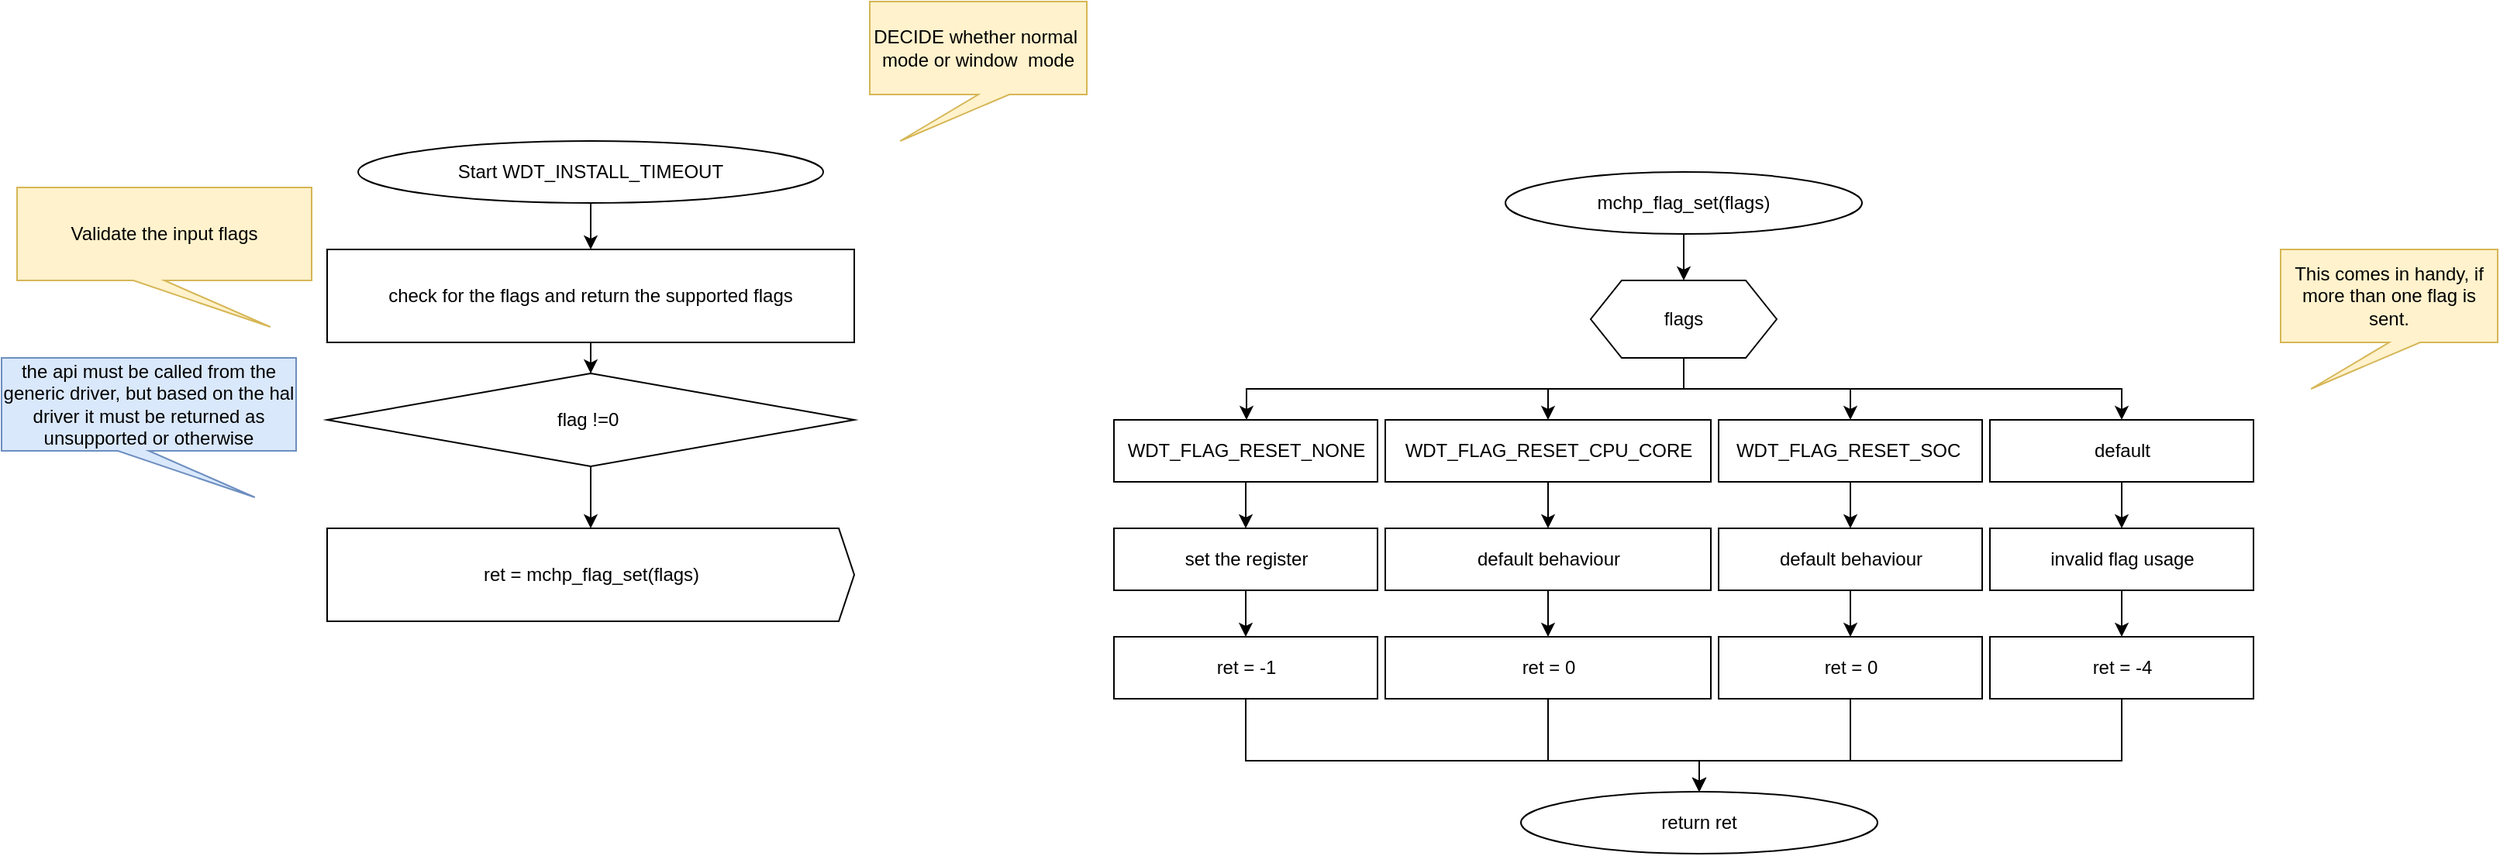 <mxfile version="26.0.16">
  <diagram name="Page-1" id="SfNQfvxZLO02fJ4jTmW9">
    <mxGraphModel dx="1147" dy="1782" grid="1" gridSize="10" guides="1" tooltips="1" connect="1" arrows="1" fold="1" page="1" pageScale="1" pageWidth="850" pageHeight="1100" math="0" shadow="0">
      <root>
        <mxCell id="0" />
        <mxCell id="1" parent="0" />
        <mxCell id="bzrSZ7aLA33_47RsIpQv-3" value="" style="edgeStyle=orthogonalEdgeStyle;rounded=0;orthogonalLoop=1;jettySize=auto;html=1;" edge="1" parent="1" source="bzrSZ7aLA33_47RsIpQv-1" target="bzrSZ7aLA33_47RsIpQv-2">
          <mxGeometry relative="1" as="geometry" />
        </mxCell>
        <mxCell id="bzrSZ7aLA33_47RsIpQv-1" value="Start WDT_INSTALL_TIMEOUT" style="ellipse;whiteSpace=wrap;html=1;" vertex="1" parent="1">
          <mxGeometry x="290" y="70" width="300" height="40" as="geometry" />
        </mxCell>
        <mxCell id="bzrSZ7aLA33_47RsIpQv-5" value="" style="edgeStyle=orthogonalEdgeStyle;rounded=0;orthogonalLoop=1;jettySize=auto;html=1;" edge="1" parent="1" source="bzrSZ7aLA33_47RsIpQv-2" target="bzrSZ7aLA33_47RsIpQv-4">
          <mxGeometry relative="1" as="geometry" />
        </mxCell>
        <mxCell id="bzrSZ7aLA33_47RsIpQv-2" value="check for the flags and return the supported flags" style="whiteSpace=wrap;html=1;" vertex="1" parent="1">
          <mxGeometry x="270" y="140" width="340" height="60" as="geometry" />
        </mxCell>
        <mxCell id="bzrSZ7aLA33_47RsIpQv-12" value="" style="edgeStyle=orthogonalEdgeStyle;rounded=0;orthogonalLoop=1;jettySize=auto;html=1;" edge="1" parent="1" source="bzrSZ7aLA33_47RsIpQv-4" target="bzrSZ7aLA33_47RsIpQv-11">
          <mxGeometry relative="1" as="geometry" />
        </mxCell>
        <mxCell id="bzrSZ7aLA33_47RsIpQv-4" value="flag !=0&amp;nbsp;" style="rhombus;whiteSpace=wrap;html=1;" vertex="1" parent="1">
          <mxGeometry x="270" y="220" width="340" height="60" as="geometry" />
        </mxCell>
        <mxCell id="bzrSZ7aLA33_47RsIpQv-6" value="DECIDE whether normal&amp;nbsp; mode or window&amp;nbsp; mode" style="shape=callout;whiteSpace=wrap;html=1;perimeter=calloutPerimeter;position2=0.14;fillColor=#fff2cc;strokeColor=#d6b656;" vertex="1" parent="1">
          <mxGeometry x="620" y="-20" width="140" height="90" as="geometry" />
        </mxCell>
        <mxCell id="bzrSZ7aLA33_47RsIpQv-7" value="Validate the input flags" style="shape=callout;whiteSpace=wrap;html=1;perimeter=calloutPerimeter;position2=0.14;fillColor=#fff2cc;strokeColor=#d6b656;flipH=1;" vertex="1" parent="1">
          <mxGeometry x="70" y="100" width="190" height="90" as="geometry" />
        </mxCell>
        <mxCell id="bzrSZ7aLA33_47RsIpQv-9" value="the api must be called from the generic driver, but based on the hal driver it must be returned as unsupported or otherwise" style="shape=callout;whiteSpace=wrap;html=1;perimeter=calloutPerimeter;position2=0.14;fillColor=#dae8fc;strokeColor=#6c8ebf;flipH=1;" vertex="1" parent="1">
          <mxGeometry x="60" y="210" width="190" height="90" as="geometry" />
        </mxCell>
        <mxCell id="bzrSZ7aLA33_47RsIpQv-11" value="ret = mchp_flag_set(flags)" style="html=1;shadow=0;dashed=0;align=center;verticalAlign=middle;shape=mxgraph.arrows2.arrow;dy=0;dx=10;notch=0;" vertex="1" parent="1">
          <mxGeometry x="270" y="320" width="340" height="60" as="geometry" />
        </mxCell>
        <mxCell id="bzrSZ7aLA33_47RsIpQv-16" value="" style="edgeStyle=orthogonalEdgeStyle;rounded=0;orthogonalLoop=1;jettySize=auto;html=1;" edge="1" parent="1" source="bzrSZ7aLA33_47RsIpQv-14" target="bzrSZ7aLA33_47RsIpQv-15">
          <mxGeometry relative="1" as="geometry" />
        </mxCell>
        <mxCell id="bzrSZ7aLA33_47RsIpQv-14" value="mchp_flag_set(flags)" style="ellipse;whiteSpace=wrap;html=1;" vertex="1" parent="1">
          <mxGeometry x="1030" y="90" width="230" height="40" as="geometry" />
        </mxCell>
        <mxCell id="bzrSZ7aLA33_47RsIpQv-48" style="edgeStyle=orthogonalEdgeStyle;shape=connector;rounded=0;orthogonalLoop=1;jettySize=auto;html=1;strokeColor=default;strokeWidth=1;align=center;verticalAlign=middle;fontFamily=Helvetica;fontSize=11;fontColor=default;labelBackgroundColor=default;endArrow=classic;" edge="1" parent="1" source="bzrSZ7aLA33_47RsIpQv-15" target="bzrSZ7aLA33_47RsIpQv-19">
          <mxGeometry relative="1" as="geometry" />
        </mxCell>
        <mxCell id="bzrSZ7aLA33_47RsIpQv-49" style="edgeStyle=orthogonalEdgeStyle;shape=connector;rounded=0;orthogonalLoop=1;jettySize=auto;html=1;entryX=0.5;entryY=0;entryDx=0;entryDy=0;strokeColor=default;strokeWidth=1;align=center;verticalAlign=middle;fontFamily=Helvetica;fontSize=11;fontColor=default;labelBackgroundColor=default;endArrow=classic;" edge="1" parent="1" source="bzrSZ7aLA33_47RsIpQv-15" target="bzrSZ7aLA33_47RsIpQv-20">
          <mxGeometry relative="1" as="geometry" />
        </mxCell>
        <mxCell id="bzrSZ7aLA33_47RsIpQv-50" style="edgeStyle=orthogonalEdgeStyle;shape=connector;rounded=0;orthogonalLoop=1;jettySize=auto;html=1;entryX=0.5;entryY=0;entryDx=0;entryDy=0;strokeColor=default;strokeWidth=1;align=center;verticalAlign=middle;fontFamily=Helvetica;fontSize=11;fontColor=default;labelBackgroundColor=default;endArrow=classic;" edge="1" parent="1" source="bzrSZ7aLA33_47RsIpQv-15" target="bzrSZ7aLA33_47RsIpQv-31">
          <mxGeometry relative="1" as="geometry">
            <Array as="points">
              <mxPoint x="1145" y="230" />
              <mxPoint x="1427" y="230" />
            </Array>
          </mxGeometry>
        </mxCell>
        <mxCell id="bzrSZ7aLA33_47RsIpQv-51" style="edgeStyle=orthogonalEdgeStyle;shape=connector;rounded=0;orthogonalLoop=1;jettySize=auto;html=1;strokeColor=default;strokeWidth=1;align=center;verticalAlign=middle;fontFamily=Helvetica;fontSize=11;fontColor=default;labelBackgroundColor=default;endArrow=classic;" edge="1" parent="1" source="bzrSZ7aLA33_47RsIpQv-15" target="bzrSZ7aLA33_47RsIpQv-18">
          <mxGeometry relative="1" as="geometry">
            <Array as="points">
              <mxPoint x="1145" y="230" />
              <mxPoint x="863" y="230" />
            </Array>
          </mxGeometry>
        </mxCell>
        <mxCell id="bzrSZ7aLA33_47RsIpQv-15" value="flags" style="shape=hexagon;perimeter=hexagonPerimeter2;whiteSpace=wrap;html=1;fixedSize=1;" vertex="1" parent="1">
          <mxGeometry x="1085" y="160" width="120" height="50" as="geometry" />
        </mxCell>
        <mxCell id="bzrSZ7aLA33_47RsIpQv-30" value="" style="edgeStyle=orthogonalEdgeStyle;shape=connector;rounded=0;orthogonalLoop=1;jettySize=auto;html=1;strokeColor=default;strokeWidth=1;align=center;verticalAlign=middle;fontFamily=Helvetica;fontSize=11;fontColor=default;labelBackgroundColor=default;endArrow=classic;" edge="1" parent="1" source="bzrSZ7aLA33_47RsIpQv-18" target="bzrSZ7aLA33_47RsIpQv-29">
          <mxGeometry relative="1" as="geometry" />
        </mxCell>
        <mxCell id="bzrSZ7aLA33_47RsIpQv-18" value="WDT_FLAG_RESET_NONE" style="whiteSpace=wrap;html=1;" vertex="1" parent="1">
          <mxGeometry x="777.5" y="250" width="170" height="40" as="geometry" />
        </mxCell>
        <mxCell id="bzrSZ7aLA33_47RsIpQv-35" value="" style="edgeStyle=orthogonalEdgeStyle;shape=connector;rounded=0;orthogonalLoop=1;jettySize=auto;html=1;strokeColor=default;strokeWidth=1;align=center;verticalAlign=middle;fontFamily=Helvetica;fontSize=11;fontColor=default;labelBackgroundColor=default;endArrow=classic;" edge="1" parent="1" source="bzrSZ7aLA33_47RsIpQv-19" target="bzrSZ7aLA33_47RsIpQv-34">
          <mxGeometry relative="1" as="geometry" />
        </mxCell>
        <mxCell id="bzrSZ7aLA33_47RsIpQv-19" value="&lt;span style=&quot;white-space: normal;&quot;&gt;WDT_FLAG_RESET_CPU_CORE&lt;/span&gt;" style="whiteSpace=wrap;html=1;" vertex="1" parent="1">
          <mxGeometry x="952.5" y="250" width="210" height="40" as="geometry" />
        </mxCell>
        <mxCell id="bzrSZ7aLA33_47RsIpQv-37" value="" style="edgeStyle=orthogonalEdgeStyle;shape=connector;rounded=0;orthogonalLoop=1;jettySize=auto;html=1;strokeColor=default;strokeWidth=1;align=center;verticalAlign=middle;fontFamily=Helvetica;fontSize=11;fontColor=default;labelBackgroundColor=default;endArrow=classic;" edge="1" parent="1" source="bzrSZ7aLA33_47RsIpQv-20" target="bzrSZ7aLA33_47RsIpQv-36">
          <mxGeometry relative="1" as="geometry" />
        </mxCell>
        <mxCell id="bzrSZ7aLA33_47RsIpQv-20" value="&lt;span style=&quot;white-space: normal;&quot;&gt;WDT_FLAG_RESET_SOC&amp;nbsp;&lt;/span&gt;" style="whiteSpace=wrap;html=1;" vertex="1" parent="1">
          <mxGeometry x="1167.5" y="250" width="170" height="40" as="geometry" />
        </mxCell>
        <mxCell id="bzrSZ7aLA33_47RsIpQv-44" value="" style="edgeStyle=orthogonalEdgeStyle;shape=connector;rounded=0;orthogonalLoop=1;jettySize=auto;html=1;strokeColor=default;strokeWidth=1;align=center;verticalAlign=middle;fontFamily=Helvetica;fontSize=11;fontColor=default;labelBackgroundColor=default;endArrow=classic;" edge="1" parent="1" source="bzrSZ7aLA33_47RsIpQv-29" target="bzrSZ7aLA33_47RsIpQv-40">
          <mxGeometry relative="1" as="geometry" />
        </mxCell>
        <mxCell id="bzrSZ7aLA33_47RsIpQv-29" value="set the register" style="whiteSpace=wrap;html=1;" vertex="1" parent="1">
          <mxGeometry x="777.5" y="320" width="170" height="40" as="geometry" />
        </mxCell>
        <mxCell id="bzrSZ7aLA33_47RsIpQv-39" value="" style="edgeStyle=orthogonalEdgeStyle;shape=connector;rounded=0;orthogonalLoop=1;jettySize=auto;html=1;strokeColor=default;strokeWidth=1;align=center;verticalAlign=middle;fontFamily=Helvetica;fontSize=11;fontColor=default;labelBackgroundColor=default;endArrow=classic;" edge="1" parent="1" source="bzrSZ7aLA33_47RsIpQv-31" target="bzrSZ7aLA33_47RsIpQv-38">
          <mxGeometry relative="1" as="geometry" />
        </mxCell>
        <mxCell id="bzrSZ7aLA33_47RsIpQv-31" value="default" style="whiteSpace=wrap;html=1;" vertex="1" parent="1">
          <mxGeometry x="1342.5" y="250" width="170" height="40" as="geometry" />
        </mxCell>
        <mxCell id="bzrSZ7aLA33_47RsIpQv-32" value="This comes in handy, if more than one flag is sent." style="shape=callout;whiteSpace=wrap;html=1;perimeter=calloutPerimeter;position2=0.14;fillColor=#fff2cc;strokeColor=#d6b656;" vertex="1" parent="1">
          <mxGeometry x="1530" y="140" width="140" height="90" as="geometry" />
        </mxCell>
        <mxCell id="bzrSZ7aLA33_47RsIpQv-45" value="" style="edgeStyle=orthogonalEdgeStyle;shape=connector;rounded=0;orthogonalLoop=1;jettySize=auto;html=1;strokeColor=default;strokeWidth=1;align=center;verticalAlign=middle;fontFamily=Helvetica;fontSize=11;fontColor=default;labelBackgroundColor=default;endArrow=classic;" edge="1" parent="1" source="bzrSZ7aLA33_47RsIpQv-34" target="bzrSZ7aLA33_47RsIpQv-41">
          <mxGeometry relative="1" as="geometry" />
        </mxCell>
        <mxCell id="bzrSZ7aLA33_47RsIpQv-34" value="default behaviour" style="whiteSpace=wrap;html=1;" vertex="1" parent="1">
          <mxGeometry x="952.5" y="320" width="210" height="40" as="geometry" />
        </mxCell>
        <mxCell id="bzrSZ7aLA33_47RsIpQv-46" value="" style="edgeStyle=orthogonalEdgeStyle;shape=connector;rounded=0;orthogonalLoop=1;jettySize=auto;html=1;strokeColor=default;strokeWidth=1;align=center;verticalAlign=middle;fontFamily=Helvetica;fontSize=11;fontColor=default;labelBackgroundColor=default;endArrow=classic;" edge="1" parent="1" source="bzrSZ7aLA33_47RsIpQv-36" target="bzrSZ7aLA33_47RsIpQv-42">
          <mxGeometry relative="1" as="geometry" />
        </mxCell>
        <mxCell id="bzrSZ7aLA33_47RsIpQv-36" value="&lt;span style=&quot;white-space: normal;&quot;&gt;default behaviour&lt;/span&gt;" style="whiteSpace=wrap;html=1;" vertex="1" parent="1">
          <mxGeometry x="1167.5" y="320" width="170" height="40" as="geometry" />
        </mxCell>
        <mxCell id="bzrSZ7aLA33_47RsIpQv-47" value="" style="edgeStyle=orthogonalEdgeStyle;shape=connector;rounded=0;orthogonalLoop=1;jettySize=auto;html=1;strokeColor=default;strokeWidth=1;align=center;verticalAlign=middle;fontFamily=Helvetica;fontSize=11;fontColor=default;labelBackgroundColor=default;endArrow=classic;" edge="1" parent="1" source="bzrSZ7aLA33_47RsIpQv-38" target="bzrSZ7aLA33_47RsIpQv-43">
          <mxGeometry relative="1" as="geometry" />
        </mxCell>
        <mxCell id="bzrSZ7aLA33_47RsIpQv-38" value="invalid flag usage" style="whiteSpace=wrap;html=1;" vertex="1" parent="1">
          <mxGeometry x="1342.5" y="320" width="170" height="40" as="geometry" />
        </mxCell>
        <mxCell id="bzrSZ7aLA33_47RsIpQv-53" style="edgeStyle=orthogonalEdgeStyle;shape=connector;rounded=0;orthogonalLoop=1;jettySize=auto;html=1;entryX=0.5;entryY=0;entryDx=0;entryDy=0;strokeColor=default;strokeWidth=1;align=center;verticalAlign=middle;fontFamily=Helvetica;fontSize=11;fontColor=default;labelBackgroundColor=default;endArrow=classic;" edge="1" parent="1" source="bzrSZ7aLA33_47RsIpQv-40" target="bzrSZ7aLA33_47RsIpQv-52">
          <mxGeometry relative="1" as="geometry">
            <Array as="points">
              <mxPoint x="863" y="470" />
              <mxPoint x="1155" y="470" />
            </Array>
          </mxGeometry>
        </mxCell>
        <mxCell id="bzrSZ7aLA33_47RsIpQv-40" value="ret = -1" style="whiteSpace=wrap;html=1;" vertex="1" parent="1">
          <mxGeometry x="777.5" y="390" width="170" height="40" as="geometry" />
        </mxCell>
        <mxCell id="bzrSZ7aLA33_47RsIpQv-54" style="edgeStyle=orthogonalEdgeStyle;shape=connector;rounded=0;orthogonalLoop=1;jettySize=auto;html=1;strokeColor=default;strokeWidth=1;align=center;verticalAlign=middle;fontFamily=Helvetica;fontSize=11;fontColor=default;labelBackgroundColor=default;endArrow=classic;entryX=0.5;entryY=0;entryDx=0;entryDy=0;" edge="1" parent="1" source="bzrSZ7aLA33_47RsIpQv-41" target="bzrSZ7aLA33_47RsIpQv-52">
          <mxGeometry relative="1" as="geometry">
            <mxPoint x="1150" y="480" as="targetPoint" />
            <Array as="points">
              <mxPoint x="1057" y="470" />
              <mxPoint x="1155" y="470" />
            </Array>
          </mxGeometry>
        </mxCell>
        <mxCell id="bzrSZ7aLA33_47RsIpQv-41" value="ret = 0" style="whiteSpace=wrap;html=1;" vertex="1" parent="1">
          <mxGeometry x="952.5" y="390" width="210" height="40" as="geometry" />
        </mxCell>
        <mxCell id="bzrSZ7aLA33_47RsIpQv-55" style="edgeStyle=orthogonalEdgeStyle;shape=connector;rounded=0;orthogonalLoop=1;jettySize=auto;html=1;entryX=0.5;entryY=0;entryDx=0;entryDy=0;strokeColor=default;strokeWidth=1;align=center;verticalAlign=middle;fontFamily=Helvetica;fontSize=11;fontColor=default;labelBackgroundColor=default;endArrow=classic;" edge="1" parent="1" source="bzrSZ7aLA33_47RsIpQv-42" target="bzrSZ7aLA33_47RsIpQv-52">
          <mxGeometry relative="1" as="geometry">
            <Array as="points">
              <mxPoint x="1253" y="470" />
              <mxPoint x="1155" y="470" />
            </Array>
          </mxGeometry>
        </mxCell>
        <mxCell id="bzrSZ7aLA33_47RsIpQv-42" value="&lt;span style=&quot;white-space: normal;&quot;&gt;ret = 0&lt;/span&gt;" style="whiteSpace=wrap;html=1;" vertex="1" parent="1">
          <mxGeometry x="1167.5" y="390" width="170" height="40" as="geometry" />
        </mxCell>
        <mxCell id="bzrSZ7aLA33_47RsIpQv-56" style="edgeStyle=orthogonalEdgeStyle;shape=connector;rounded=0;orthogonalLoop=1;jettySize=auto;html=1;entryX=0.5;entryY=0;entryDx=0;entryDy=0;strokeColor=default;strokeWidth=1;align=center;verticalAlign=middle;fontFamily=Helvetica;fontSize=11;fontColor=default;labelBackgroundColor=default;endArrow=classic;" edge="1" parent="1" source="bzrSZ7aLA33_47RsIpQv-43" target="bzrSZ7aLA33_47RsIpQv-52">
          <mxGeometry relative="1" as="geometry">
            <Array as="points">
              <mxPoint x="1427" y="470" />
              <mxPoint x="1155" y="470" />
            </Array>
          </mxGeometry>
        </mxCell>
        <mxCell id="bzrSZ7aLA33_47RsIpQv-43" value="ret = -4" style="whiteSpace=wrap;html=1;" vertex="1" parent="1">
          <mxGeometry x="1342.5" y="390" width="170" height="40" as="geometry" />
        </mxCell>
        <mxCell id="bzrSZ7aLA33_47RsIpQv-52" value="return ret" style="ellipse;whiteSpace=wrap;html=1;" vertex="1" parent="1">
          <mxGeometry x="1040" y="490" width="230" height="40" as="geometry" />
        </mxCell>
      </root>
    </mxGraphModel>
  </diagram>
</mxfile>
